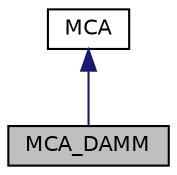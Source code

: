 digraph "MCA_DAMM"
{
  edge [fontname="Helvetica",fontsize="10",labelfontname="Helvetica",labelfontsize="10"];
  node [fontname="Helvetica",fontsize="10",shape=record];
  Node1 [label="MCA_DAMM",height=0.2,width=0.4,color="black", fillcolor="grey75", style="filled", fontcolor="black"];
  Node2 -> Node1 [dir="back",color="midnightblue",fontsize="10",style="solid",fontname="Helvetica"];
  Node2 [label="MCA",height=0.2,width=0.4,color="black", fillcolor="white", style="filled",URL="$d4/def/class_m_c_a.html",tooltip="Abstract MCA class. "];
}
